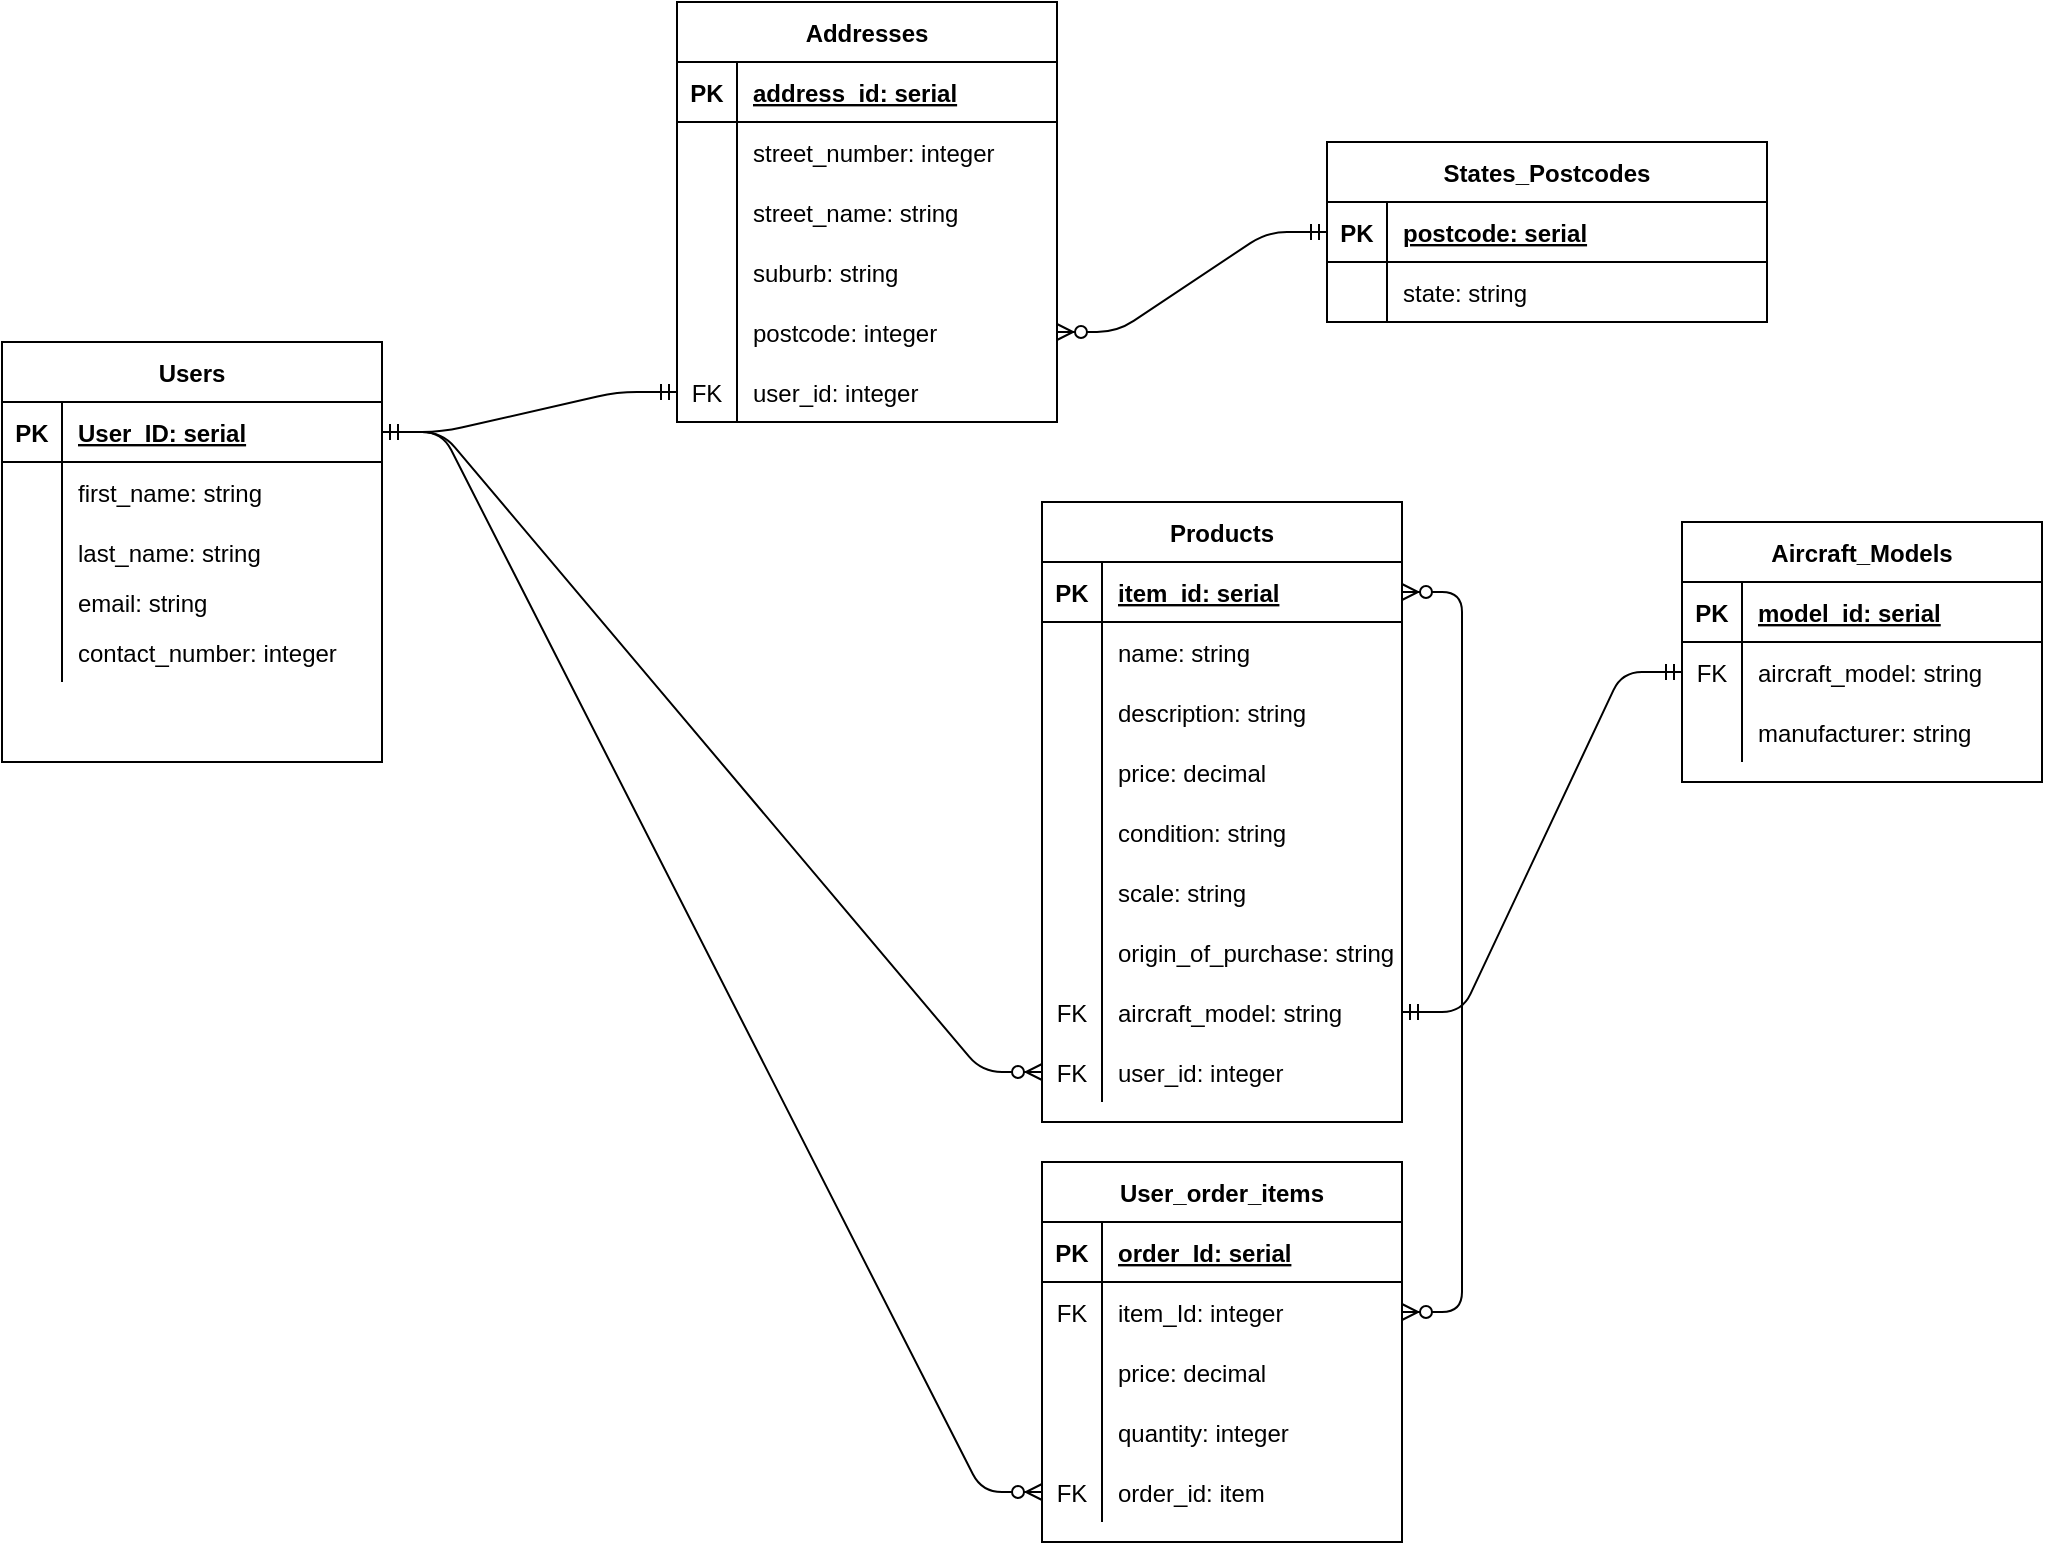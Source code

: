 <mxfile version="14.4.8" type="device"><diagram id="3QodGe3V0IziTUcoY9eo" name="Page-1"><mxGraphModel dx="1422" dy="762" grid="1" gridSize="10" guides="1" tooltips="1" connect="1" arrows="1" fold="1" page="1" pageScale="1" pageWidth="850" pageHeight="1100" math="0" shadow="0"><root><mxCell id="0"/><mxCell id="1" parent="0"/><mxCell id="DK35KVPdJZeuAkbyNvS2-1" value="Users" style="shape=table;startSize=30;container=1;collapsible=1;childLayout=tableLayout;fixedRows=1;rowLines=0;fontStyle=1;align=center;resizeLast=1;" parent="1" vertex="1"><mxGeometry x="80" y="270" width="190" height="210" as="geometry"/></mxCell><mxCell id="DK35KVPdJZeuAkbyNvS2-2" value="" style="shape=partialRectangle;collapsible=0;dropTarget=0;pointerEvents=0;fillColor=none;top=0;left=0;bottom=1;right=0;points=[[0,0.5],[1,0.5]];portConstraint=eastwest;" parent="DK35KVPdJZeuAkbyNvS2-1" vertex="1"><mxGeometry y="30" width="190" height="30" as="geometry"/></mxCell><mxCell id="DK35KVPdJZeuAkbyNvS2-3" value="PK" style="shape=partialRectangle;connectable=0;fillColor=none;top=0;left=0;bottom=0;right=0;fontStyle=1;overflow=hidden;" parent="DK35KVPdJZeuAkbyNvS2-2" vertex="1"><mxGeometry width="30" height="30" as="geometry"/></mxCell><mxCell id="DK35KVPdJZeuAkbyNvS2-4" value="User_ID: serial" style="shape=partialRectangle;connectable=0;fillColor=none;top=0;left=0;bottom=0;right=0;align=left;spacingLeft=6;fontStyle=5;overflow=hidden;" parent="DK35KVPdJZeuAkbyNvS2-2" vertex="1"><mxGeometry x="30" width="160" height="30" as="geometry"/></mxCell><mxCell id="DK35KVPdJZeuAkbyNvS2-5" value="" style="shape=partialRectangle;collapsible=0;dropTarget=0;pointerEvents=0;fillColor=none;top=0;left=0;bottom=0;right=0;points=[[0,0.5],[1,0.5]];portConstraint=eastwest;" parent="DK35KVPdJZeuAkbyNvS2-1" vertex="1"><mxGeometry y="60" width="190" height="30" as="geometry"/></mxCell><mxCell id="DK35KVPdJZeuAkbyNvS2-6" value="" style="shape=partialRectangle;connectable=0;fillColor=none;top=0;left=0;bottom=0;right=0;editable=1;overflow=hidden;" parent="DK35KVPdJZeuAkbyNvS2-5" vertex="1"><mxGeometry width="30" height="30" as="geometry"/></mxCell><mxCell id="DK35KVPdJZeuAkbyNvS2-7" value="first_name: string" style="shape=partialRectangle;connectable=0;fillColor=none;top=0;left=0;bottom=0;right=0;align=left;spacingLeft=6;overflow=hidden;" parent="DK35KVPdJZeuAkbyNvS2-5" vertex="1"><mxGeometry x="30" width="160" height="30" as="geometry"/></mxCell><mxCell id="DK35KVPdJZeuAkbyNvS2-8" value="" style="shape=partialRectangle;collapsible=0;dropTarget=0;pointerEvents=0;fillColor=none;top=0;left=0;bottom=0;right=0;points=[[0,0.5],[1,0.5]];portConstraint=eastwest;" parent="DK35KVPdJZeuAkbyNvS2-1" vertex="1"><mxGeometry y="90" width="190" height="30" as="geometry"/></mxCell><mxCell id="DK35KVPdJZeuAkbyNvS2-9" value="" style="shape=partialRectangle;connectable=0;fillColor=none;top=0;left=0;bottom=0;right=0;editable=1;overflow=hidden;" parent="DK35KVPdJZeuAkbyNvS2-8" vertex="1"><mxGeometry width="30" height="30" as="geometry"/></mxCell><mxCell id="DK35KVPdJZeuAkbyNvS2-10" value="last_name: string" style="shape=partialRectangle;connectable=0;fillColor=none;top=0;left=0;bottom=0;right=0;align=left;spacingLeft=6;overflow=hidden;" parent="DK35KVPdJZeuAkbyNvS2-8" vertex="1"><mxGeometry x="30" width="160" height="30" as="geometry"/></mxCell><mxCell id="DK35KVPdJZeuAkbyNvS2-11" value="" style="shape=partialRectangle;collapsible=0;dropTarget=0;pointerEvents=0;fillColor=none;top=0;left=0;bottom=0;right=0;points=[[0,0.5],[1,0.5]];portConstraint=eastwest;" parent="DK35KVPdJZeuAkbyNvS2-1" vertex="1"><mxGeometry y="120" width="190" height="20" as="geometry"/></mxCell><mxCell id="DK35KVPdJZeuAkbyNvS2-12" value="" style="shape=partialRectangle;connectable=0;fillColor=none;top=0;left=0;bottom=0;right=0;editable=1;overflow=hidden;" parent="DK35KVPdJZeuAkbyNvS2-11" vertex="1"><mxGeometry width="30" height="20" as="geometry"/></mxCell><mxCell id="DK35KVPdJZeuAkbyNvS2-13" value="email: string" style="shape=partialRectangle;connectable=0;fillColor=none;top=0;left=0;bottom=0;right=0;align=left;spacingLeft=6;overflow=hidden;" parent="DK35KVPdJZeuAkbyNvS2-11" vertex="1"><mxGeometry x="30" width="160" height="20" as="geometry"/></mxCell><mxCell id="DK35KVPdJZeuAkbyNvS2-28" value="" style="shape=partialRectangle;collapsible=0;dropTarget=0;pointerEvents=0;fillColor=none;top=0;left=0;bottom=0;right=0;points=[[0,0.5],[1,0.5]];portConstraint=eastwest;" parent="DK35KVPdJZeuAkbyNvS2-1" vertex="1"><mxGeometry y="140" width="190" height="30" as="geometry"/></mxCell><mxCell id="DK35KVPdJZeuAkbyNvS2-29" value="" style="shape=partialRectangle;connectable=0;fillColor=none;top=0;left=0;bottom=0;right=0;editable=1;overflow=hidden;" parent="DK35KVPdJZeuAkbyNvS2-28" vertex="1"><mxGeometry width="30" height="30" as="geometry"/></mxCell><mxCell id="DK35KVPdJZeuAkbyNvS2-30" value="contact_number: integer" style="shape=partialRectangle;connectable=0;fillColor=none;top=0;left=0;bottom=0;right=0;align=left;spacingLeft=6;overflow=hidden;" parent="DK35KVPdJZeuAkbyNvS2-28" vertex="1"><mxGeometry x="30" width="160" height="30" as="geometry"/></mxCell><mxCell id="DK35KVPdJZeuAkbyNvS2-40" value="Addresses" style="shape=table;startSize=30;container=1;collapsible=1;childLayout=tableLayout;fixedRows=1;rowLines=0;fontStyle=1;align=center;resizeLast=1;" parent="1" vertex="1"><mxGeometry x="417.5" y="100" width="190" height="210" as="geometry"/></mxCell><mxCell id="DK35KVPdJZeuAkbyNvS2-41" value="" style="shape=partialRectangle;collapsible=0;dropTarget=0;pointerEvents=0;fillColor=none;top=0;left=0;bottom=1;right=0;points=[[0,0.5],[1,0.5]];portConstraint=eastwest;" parent="DK35KVPdJZeuAkbyNvS2-40" vertex="1"><mxGeometry y="30" width="190" height="30" as="geometry"/></mxCell><mxCell id="DK35KVPdJZeuAkbyNvS2-42" value="PK" style="shape=partialRectangle;connectable=0;fillColor=none;top=0;left=0;bottom=0;right=0;fontStyle=1;overflow=hidden;" parent="DK35KVPdJZeuAkbyNvS2-41" vertex="1"><mxGeometry width="30" height="30" as="geometry"/></mxCell><mxCell id="DK35KVPdJZeuAkbyNvS2-43" value="address_id: serial" style="shape=partialRectangle;connectable=0;fillColor=none;top=0;left=0;bottom=0;right=0;align=left;spacingLeft=6;fontStyle=5;overflow=hidden;" parent="DK35KVPdJZeuAkbyNvS2-41" vertex="1"><mxGeometry x="30" width="160" height="30" as="geometry"/></mxCell><mxCell id="DK35KVPdJZeuAkbyNvS2-44" value="" style="shape=partialRectangle;collapsible=0;dropTarget=0;pointerEvents=0;fillColor=none;top=0;left=0;bottom=0;right=0;points=[[0,0.5],[1,0.5]];portConstraint=eastwest;" parent="DK35KVPdJZeuAkbyNvS2-40" vertex="1"><mxGeometry y="60" width="190" height="30" as="geometry"/></mxCell><mxCell id="DK35KVPdJZeuAkbyNvS2-45" value="" style="shape=partialRectangle;connectable=0;fillColor=none;top=0;left=0;bottom=0;right=0;editable=1;overflow=hidden;" parent="DK35KVPdJZeuAkbyNvS2-44" vertex="1"><mxGeometry width="30" height="30" as="geometry"/></mxCell><mxCell id="DK35KVPdJZeuAkbyNvS2-46" value="street_number: integer" style="shape=partialRectangle;connectable=0;fillColor=none;top=0;left=0;bottom=0;right=0;align=left;spacingLeft=6;overflow=hidden;" parent="DK35KVPdJZeuAkbyNvS2-44" vertex="1"><mxGeometry x="30" width="160" height="30" as="geometry"/></mxCell><mxCell id="DK35KVPdJZeuAkbyNvS2-47" value="" style="shape=partialRectangle;collapsible=0;dropTarget=0;pointerEvents=0;fillColor=none;top=0;left=0;bottom=0;right=0;points=[[0,0.5],[1,0.5]];portConstraint=eastwest;" parent="DK35KVPdJZeuAkbyNvS2-40" vertex="1"><mxGeometry y="90" width="190" height="30" as="geometry"/></mxCell><mxCell id="DK35KVPdJZeuAkbyNvS2-48" value="" style="shape=partialRectangle;connectable=0;fillColor=none;top=0;left=0;bottom=0;right=0;editable=1;overflow=hidden;" parent="DK35KVPdJZeuAkbyNvS2-47" vertex="1"><mxGeometry width="30" height="30" as="geometry"/></mxCell><mxCell id="DK35KVPdJZeuAkbyNvS2-49" value="street_name: string" style="shape=partialRectangle;connectable=0;fillColor=none;top=0;left=0;bottom=0;right=0;align=left;spacingLeft=6;overflow=hidden;" parent="DK35KVPdJZeuAkbyNvS2-47" vertex="1"><mxGeometry x="30" width="160" height="30" as="geometry"/></mxCell><mxCell id="DK35KVPdJZeuAkbyNvS2-50" value="" style="shape=partialRectangle;collapsible=0;dropTarget=0;pointerEvents=0;fillColor=none;top=0;left=0;bottom=0;right=0;points=[[0,0.5],[1,0.5]];portConstraint=eastwest;" parent="DK35KVPdJZeuAkbyNvS2-40" vertex="1"><mxGeometry y="120" width="190" height="30" as="geometry"/></mxCell><mxCell id="DK35KVPdJZeuAkbyNvS2-51" value="" style="shape=partialRectangle;connectable=0;fillColor=none;top=0;left=0;bottom=0;right=0;editable=1;overflow=hidden;" parent="DK35KVPdJZeuAkbyNvS2-50" vertex="1"><mxGeometry width="30" height="30" as="geometry"/></mxCell><mxCell id="DK35KVPdJZeuAkbyNvS2-52" value="suburb: string" style="shape=partialRectangle;connectable=0;fillColor=none;top=0;left=0;bottom=0;right=0;align=left;spacingLeft=6;overflow=hidden;" parent="DK35KVPdJZeuAkbyNvS2-50" vertex="1"><mxGeometry x="30" width="160" height="30" as="geometry"/></mxCell><mxCell id="DK35KVPdJZeuAkbyNvS2-53" value="" style="shape=partialRectangle;collapsible=0;dropTarget=0;pointerEvents=0;fillColor=none;top=0;left=0;bottom=0;right=0;points=[[0,0.5],[1,0.5]];portConstraint=eastwest;" parent="DK35KVPdJZeuAkbyNvS2-40" vertex="1"><mxGeometry y="150" width="190" height="30" as="geometry"/></mxCell><mxCell id="DK35KVPdJZeuAkbyNvS2-54" value="" style="shape=partialRectangle;connectable=0;fillColor=none;top=0;left=0;bottom=0;right=0;editable=1;overflow=hidden;" parent="DK35KVPdJZeuAkbyNvS2-53" vertex="1"><mxGeometry width="30" height="30" as="geometry"/></mxCell><mxCell id="DK35KVPdJZeuAkbyNvS2-55" value="postcode: integer" style="shape=partialRectangle;connectable=0;fillColor=none;top=0;left=0;bottom=0;right=0;align=left;spacingLeft=6;overflow=hidden;" parent="DK35KVPdJZeuAkbyNvS2-53" vertex="1"><mxGeometry x="30" width="160" height="30" as="geometry"/></mxCell><mxCell id="WpJ1RDhbAOytlN1iicSV-17" value="" style="shape=partialRectangle;collapsible=0;dropTarget=0;pointerEvents=0;fillColor=none;top=0;left=0;bottom=0;right=0;points=[[0,0.5],[1,0.5]];portConstraint=eastwest;" parent="DK35KVPdJZeuAkbyNvS2-40" vertex="1"><mxGeometry y="180" width="190" height="30" as="geometry"/></mxCell><mxCell id="WpJ1RDhbAOytlN1iicSV-18" value="FK" style="shape=partialRectangle;connectable=0;fillColor=none;top=0;left=0;bottom=0;right=0;editable=1;overflow=hidden;" parent="WpJ1RDhbAOytlN1iicSV-17" vertex="1"><mxGeometry width="30" height="30" as="geometry"/></mxCell><mxCell id="WpJ1RDhbAOytlN1iicSV-19" value="user_id: integer" style="shape=partialRectangle;connectable=0;fillColor=none;top=0;left=0;bottom=0;right=0;align=left;spacingLeft=6;overflow=hidden;" parent="WpJ1RDhbAOytlN1iicSV-17" vertex="1"><mxGeometry x="30" width="160" height="30" as="geometry"/></mxCell><mxCell id="DK35KVPdJZeuAkbyNvS2-56" value="States_Postcodes" style="shape=table;startSize=30;container=1;collapsible=1;childLayout=tableLayout;fixedRows=1;rowLines=0;fontStyle=1;align=center;resizeLast=1;" parent="1" vertex="1"><mxGeometry x="742.5" y="170" width="220" height="90" as="geometry"/></mxCell><mxCell id="DK35KVPdJZeuAkbyNvS2-57" value="" style="shape=partialRectangle;collapsible=0;dropTarget=0;pointerEvents=0;fillColor=none;top=0;left=0;bottom=1;right=0;points=[[0,0.5],[1,0.5]];portConstraint=eastwest;" parent="DK35KVPdJZeuAkbyNvS2-56" vertex="1"><mxGeometry y="30" width="220" height="30" as="geometry"/></mxCell><mxCell id="DK35KVPdJZeuAkbyNvS2-58" value="PK" style="shape=partialRectangle;connectable=0;fillColor=none;top=0;left=0;bottom=0;right=0;fontStyle=1;overflow=hidden;" parent="DK35KVPdJZeuAkbyNvS2-57" vertex="1"><mxGeometry width="30" height="30" as="geometry"/></mxCell><mxCell id="DK35KVPdJZeuAkbyNvS2-59" value="postcode: serial" style="shape=partialRectangle;connectable=0;fillColor=none;top=0;left=0;bottom=0;right=0;align=left;spacingLeft=6;fontStyle=5;overflow=hidden;" parent="DK35KVPdJZeuAkbyNvS2-57" vertex="1"><mxGeometry x="30" width="190" height="30" as="geometry"/></mxCell><mxCell id="DK35KVPdJZeuAkbyNvS2-60" value="" style="shape=partialRectangle;collapsible=0;dropTarget=0;pointerEvents=0;fillColor=none;top=0;left=0;bottom=0;right=0;points=[[0,0.5],[1,0.5]];portConstraint=eastwest;" parent="DK35KVPdJZeuAkbyNvS2-56" vertex="1"><mxGeometry y="60" width="220" height="30" as="geometry"/></mxCell><mxCell id="DK35KVPdJZeuAkbyNvS2-61" value="" style="shape=partialRectangle;connectable=0;fillColor=none;top=0;left=0;bottom=0;right=0;editable=1;overflow=hidden;" parent="DK35KVPdJZeuAkbyNvS2-60" vertex="1"><mxGeometry width="30" height="30" as="geometry"/></mxCell><mxCell id="DK35KVPdJZeuAkbyNvS2-62" value="state: string" style="shape=partialRectangle;connectable=0;fillColor=none;top=0;left=0;bottom=0;right=0;align=left;spacingLeft=6;overflow=hidden;" parent="DK35KVPdJZeuAkbyNvS2-60" vertex="1"><mxGeometry x="30" width="190" height="30" as="geometry"/></mxCell><mxCell id="DK35KVPdJZeuAkbyNvS2-86" value="User_order_items" style="shape=table;startSize=30;container=1;collapsible=1;childLayout=tableLayout;fixedRows=1;rowLines=0;fontStyle=1;align=center;resizeLast=1;" parent="1" vertex="1"><mxGeometry x="600" y="680" width="180" height="190" as="geometry"/></mxCell><mxCell id="DK35KVPdJZeuAkbyNvS2-87" value="" style="shape=partialRectangle;collapsible=0;dropTarget=0;pointerEvents=0;fillColor=none;top=0;left=0;bottom=1;right=0;points=[[0,0.5],[1,0.5]];portConstraint=eastwest;" parent="DK35KVPdJZeuAkbyNvS2-86" vertex="1"><mxGeometry y="30" width="180" height="30" as="geometry"/></mxCell><mxCell id="DK35KVPdJZeuAkbyNvS2-88" value="PK" style="shape=partialRectangle;connectable=0;fillColor=none;top=0;left=0;bottom=0;right=0;fontStyle=1;overflow=hidden;" parent="DK35KVPdJZeuAkbyNvS2-87" vertex="1"><mxGeometry width="30" height="30" as="geometry"/></mxCell><mxCell id="DK35KVPdJZeuAkbyNvS2-89" value="order_Id: serial" style="shape=partialRectangle;connectable=0;fillColor=none;top=0;left=0;bottom=0;right=0;align=left;spacingLeft=6;fontStyle=5;overflow=hidden;" parent="DK35KVPdJZeuAkbyNvS2-87" vertex="1"><mxGeometry x="30" width="150" height="30" as="geometry"/></mxCell><mxCell id="DK35KVPdJZeuAkbyNvS2-90" value="" style="shape=partialRectangle;collapsible=0;dropTarget=0;pointerEvents=0;fillColor=none;top=0;left=0;bottom=0;right=0;points=[[0,0.5],[1,0.5]];portConstraint=eastwest;" parent="DK35KVPdJZeuAkbyNvS2-86" vertex="1"><mxGeometry y="60" width="180" height="30" as="geometry"/></mxCell><mxCell id="DK35KVPdJZeuAkbyNvS2-91" value="FK" style="shape=partialRectangle;connectable=0;fillColor=none;top=0;left=0;bottom=0;right=0;editable=1;overflow=hidden;" parent="DK35KVPdJZeuAkbyNvS2-90" vertex="1"><mxGeometry width="30" height="30" as="geometry"/></mxCell><mxCell id="DK35KVPdJZeuAkbyNvS2-92" value="item_Id: integer" style="shape=partialRectangle;connectable=0;fillColor=none;top=0;left=0;bottom=0;right=0;align=left;spacingLeft=6;overflow=hidden;" parent="DK35KVPdJZeuAkbyNvS2-90" vertex="1"><mxGeometry x="30" width="150" height="30" as="geometry"/></mxCell><mxCell id="DK35KVPdJZeuAkbyNvS2-93" value="" style="shape=partialRectangle;collapsible=0;dropTarget=0;pointerEvents=0;fillColor=none;top=0;left=0;bottom=0;right=0;points=[[0,0.5],[1,0.5]];portConstraint=eastwest;" parent="DK35KVPdJZeuAkbyNvS2-86" vertex="1"><mxGeometry y="90" width="180" height="30" as="geometry"/></mxCell><mxCell id="DK35KVPdJZeuAkbyNvS2-94" value="" style="shape=partialRectangle;connectable=0;fillColor=none;top=0;left=0;bottom=0;right=0;editable=1;overflow=hidden;" parent="DK35KVPdJZeuAkbyNvS2-93" vertex="1"><mxGeometry width="30" height="30" as="geometry"/></mxCell><mxCell id="DK35KVPdJZeuAkbyNvS2-95" value="price: decimal" style="shape=partialRectangle;connectable=0;fillColor=none;top=0;left=0;bottom=0;right=0;align=left;spacingLeft=6;overflow=hidden;" parent="DK35KVPdJZeuAkbyNvS2-93" vertex="1"><mxGeometry x="30" width="150" height="30" as="geometry"/></mxCell><mxCell id="DK35KVPdJZeuAkbyNvS2-96" value="" style="shape=partialRectangle;collapsible=0;dropTarget=0;pointerEvents=0;fillColor=none;top=0;left=0;bottom=0;right=0;points=[[0,0.5],[1,0.5]];portConstraint=eastwest;" parent="DK35KVPdJZeuAkbyNvS2-86" vertex="1"><mxGeometry y="120" width="180" height="30" as="geometry"/></mxCell><mxCell id="DK35KVPdJZeuAkbyNvS2-97" value="" style="shape=partialRectangle;connectable=0;fillColor=none;top=0;left=0;bottom=0;right=0;editable=1;overflow=hidden;" parent="DK35KVPdJZeuAkbyNvS2-96" vertex="1"><mxGeometry width="30" height="30" as="geometry"/></mxCell><mxCell id="DK35KVPdJZeuAkbyNvS2-98" value="quantity: integer" style="shape=partialRectangle;connectable=0;fillColor=none;top=0;left=0;bottom=0;right=0;align=left;spacingLeft=6;overflow=hidden;" parent="DK35KVPdJZeuAkbyNvS2-96" vertex="1"><mxGeometry x="30" width="150" height="30" as="geometry"/></mxCell><mxCell id="uwaTmogDWFW5ZFLImmJB-7" value="" style="shape=partialRectangle;collapsible=0;dropTarget=0;pointerEvents=0;fillColor=none;top=0;left=0;bottom=0;right=0;points=[[0,0.5],[1,0.5]];portConstraint=eastwest;" parent="DK35KVPdJZeuAkbyNvS2-86" vertex="1"><mxGeometry y="150" width="180" height="30" as="geometry"/></mxCell><mxCell id="uwaTmogDWFW5ZFLImmJB-8" value="FK" style="shape=partialRectangle;connectable=0;fillColor=none;top=0;left=0;bottom=0;right=0;editable=1;overflow=hidden;" parent="uwaTmogDWFW5ZFLImmJB-7" vertex="1"><mxGeometry width="30" height="30" as="geometry"/></mxCell><mxCell id="uwaTmogDWFW5ZFLImmJB-9" value="order_id: item" style="shape=partialRectangle;connectable=0;fillColor=none;top=0;left=0;bottom=0;right=0;align=left;spacingLeft=6;overflow=hidden;" parent="uwaTmogDWFW5ZFLImmJB-7" vertex="1"><mxGeometry x="30" width="150" height="30" as="geometry"/></mxCell><mxCell id="DK35KVPdJZeuAkbyNvS2-113" value="Products" style="shape=table;startSize=30;container=1;collapsible=1;childLayout=tableLayout;fixedRows=1;rowLines=0;fontStyle=1;align=center;resizeLast=1;" parent="1" vertex="1"><mxGeometry x="600" y="350" width="180" height="310" as="geometry"/></mxCell><mxCell id="DK35KVPdJZeuAkbyNvS2-114" value="" style="shape=partialRectangle;collapsible=0;dropTarget=0;pointerEvents=0;fillColor=none;top=0;left=0;bottom=1;right=0;points=[[0,0.5],[1,0.5]];portConstraint=eastwest;" parent="DK35KVPdJZeuAkbyNvS2-113" vertex="1"><mxGeometry y="30" width="180" height="30" as="geometry"/></mxCell><mxCell id="DK35KVPdJZeuAkbyNvS2-115" value="PK" style="shape=partialRectangle;connectable=0;fillColor=none;top=0;left=0;bottom=0;right=0;fontStyle=1;overflow=hidden;" parent="DK35KVPdJZeuAkbyNvS2-114" vertex="1"><mxGeometry width="30" height="30" as="geometry"/></mxCell><mxCell id="DK35KVPdJZeuAkbyNvS2-116" value="item_id: serial" style="shape=partialRectangle;connectable=0;fillColor=none;top=0;left=0;bottom=0;right=0;align=left;spacingLeft=6;fontStyle=5;overflow=hidden;" parent="DK35KVPdJZeuAkbyNvS2-114" vertex="1"><mxGeometry x="30" width="150" height="30" as="geometry"/></mxCell><mxCell id="DK35KVPdJZeuAkbyNvS2-117" value="" style="shape=partialRectangle;collapsible=0;dropTarget=0;pointerEvents=0;fillColor=none;top=0;left=0;bottom=0;right=0;points=[[0,0.5],[1,0.5]];portConstraint=eastwest;" parent="DK35KVPdJZeuAkbyNvS2-113" vertex="1"><mxGeometry y="60" width="180" height="30" as="geometry"/></mxCell><mxCell id="DK35KVPdJZeuAkbyNvS2-118" value="" style="shape=partialRectangle;connectable=0;fillColor=none;top=0;left=0;bottom=0;right=0;editable=1;overflow=hidden;" parent="DK35KVPdJZeuAkbyNvS2-117" vertex="1"><mxGeometry width="30" height="30" as="geometry"/></mxCell><mxCell id="DK35KVPdJZeuAkbyNvS2-119" value="name: string" style="shape=partialRectangle;connectable=0;fillColor=none;top=0;left=0;bottom=0;right=0;align=left;spacingLeft=6;overflow=hidden;" parent="DK35KVPdJZeuAkbyNvS2-117" vertex="1"><mxGeometry x="30" width="150" height="30" as="geometry"/></mxCell><mxCell id="DK35KVPdJZeuAkbyNvS2-120" value="" style="shape=partialRectangle;collapsible=0;dropTarget=0;pointerEvents=0;fillColor=none;top=0;left=0;bottom=0;right=0;points=[[0,0.5],[1,0.5]];portConstraint=eastwest;" parent="DK35KVPdJZeuAkbyNvS2-113" vertex="1"><mxGeometry y="90" width="180" height="30" as="geometry"/></mxCell><mxCell id="DK35KVPdJZeuAkbyNvS2-121" value="" style="shape=partialRectangle;connectable=0;fillColor=none;top=0;left=0;bottom=0;right=0;editable=1;overflow=hidden;" parent="DK35KVPdJZeuAkbyNvS2-120" vertex="1"><mxGeometry width="30" height="30" as="geometry"/></mxCell><mxCell id="DK35KVPdJZeuAkbyNvS2-122" value="description: string" style="shape=partialRectangle;connectable=0;fillColor=none;top=0;left=0;bottom=0;right=0;align=left;spacingLeft=6;overflow=hidden;" parent="DK35KVPdJZeuAkbyNvS2-120" vertex="1"><mxGeometry x="30" width="150" height="30" as="geometry"/></mxCell><mxCell id="DK35KVPdJZeuAkbyNvS2-123" value="" style="shape=partialRectangle;collapsible=0;dropTarget=0;pointerEvents=0;fillColor=none;top=0;left=0;bottom=0;right=0;points=[[0,0.5],[1,0.5]];portConstraint=eastwest;" parent="DK35KVPdJZeuAkbyNvS2-113" vertex="1"><mxGeometry y="120" width="180" height="30" as="geometry"/></mxCell><mxCell id="DK35KVPdJZeuAkbyNvS2-124" value="" style="shape=partialRectangle;connectable=0;fillColor=none;top=0;left=0;bottom=0;right=0;editable=1;overflow=hidden;" parent="DK35KVPdJZeuAkbyNvS2-123" vertex="1"><mxGeometry width="30" height="30" as="geometry"/></mxCell><mxCell id="DK35KVPdJZeuAkbyNvS2-125" value="price: decimal" style="shape=partialRectangle;connectable=0;fillColor=none;top=0;left=0;bottom=0;right=0;align=left;spacingLeft=6;overflow=hidden;" parent="DK35KVPdJZeuAkbyNvS2-123" vertex="1"><mxGeometry x="30" width="150" height="30" as="geometry"/></mxCell><mxCell id="uwaTmogDWFW5ZFLImmJB-10" value="" style="shape=partialRectangle;collapsible=0;dropTarget=0;pointerEvents=0;fillColor=none;top=0;left=0;bottom=0;right=0;points=[[0,0.5],[1,0.5]];portConstraint=eastwest;" parent="DK35KVPdJZeuAkbyNvS2-113" vertex="1"><mxGeometry y="150" width="180" height="30" as="geometry"/></mxCell><mxCell id="uwaTmogDWFW5ZFLImmJB-11" value="" style="shape=partialRectangle;connectable=0;fillColor=none;top=0;left=0;bottom=0;right=0;editable=1;overflow=hidden;" parent="uwaTmogDWFW5ZFLImmJB-10" vertex="1"><mxGeometry width="30" height="30" as="geometry"/></mxCell><mxCell id="uwaTmogDWFW5ZFLImmJB-12" value="condition: string" style="shape=partialRectangle;connectable=0;fillColor=none;top=0;left=0;bottom=0;right=0;align=left;spacingLeft=6;overflow=hidden;" parent="uwaTmogDWFW5ZFLImmJB-10" vertex="1"><mxGeometry x="30" width="150" height="30" as="geometry"/></mxCell><mxCell id="4TnrwtErxXe77J8_PG0E-1" value="" style="shape=partialRectangle;collapsible=0;dropTarget=0;pointerEvents=0;fillColor=none;top=0;left=0;bottom=0;right=0;points=[[0,0.5],[1,0.5]];portConstraint=eastwest;" parent="DK35KVPdJZeuAkbyNvS2-113" vertex="1"><mxGeometry y="180" width="180" height="30" as="geometry"/></mxCell><mxCell id="4TnrwtErxXe77J8_PG0E-2" value="" style="shape=partialRectangle;connectable=0;fillColor=none;top=0;left=0;bottom=0;right=0;editable=1;overflow=hidden;" parent="4TnrwtErxXe77J8_PG0E-1" vertex="1"><mxGeometry width="30" height="30" as="geometry"/></mxCell><mxCell id="4TnrwtErxXe77J8_PG0E-3" value="" style="shape=partialRectangle;connectable=0;fillColor=none;top=0;left=0;bottom=0;right=0;align=left;spacingLeft=6;overflow=hidden;" parent="4TnrwtErxXe77J8_PG0E-1" vertex="1"><mxGeometry x="30" width="150" height="30" as="geometry"/></mxCell><mxCell id="4TnrwtErxXe77J8_PG0E-4" value="" style="shape=partialRectangle;collapsible=0;dropTarget=0;pointerEvents=0;fillColor=none;top=0;left=0;bottom=0;right=0;points=[[0,0.5],[1,0.5]];portConstraint=eastwest;" parent="DK35KVPdJZeuAkbyNvS2-113" vertex="1"><mxGeometry y="210" width="180" height="30" as="geometry"/></mxCell><mxCell id="4TnrwtErxXe77J8_PG0E-5" value="" style="shape=partialRectangle;connectable=0;fillColor=none;top=0;left=0;bottom=0;right=0;editable=1;overflow=hidden;" parent="4TnrwtErxXe77J8_PG0E-4" vertex="1"><mxGeometry width="30" height="30" as="geometry"/></mxCell><mxCell id="4TnrwtErxXe77J8_PG0E-6" value="origin_of_purchase: string" style="shape=partialRectangle;connectable=0;fillColor=none;top=0;left=0;bottom=0;right=0;align=left;spacingLeft=6;overflow=hidden;" parent="4TnrwtErxXe77J8_PG0E-4" vertex="1"><mxGeometry x="30" width="150" height="30" as="geometry"/></mxCell><mxCell id="4TnrwtErxXe77J8_PG0E-8" value="" style="shape=partialRectangle;collapsible=0;dropTarget=0;pointerEvents=0;fillColor=none;top=0;left=0;bottom=0;right=0;points=[[0,0.5],[1,0.5]];portConstraint=eastwest;" parent="DK35KVPdJZeuAkbyNvS2-113" vertex="1"><mxGeometry y="240" width="180" height="30" as="geometry"/></mxCell><mxCell id="4TnrwtErxXe77J8_PG0E-9" value="FK" style="shape=partialRectangle;connectable=0;fillColor=none;top=0;left=0;bottom=0;right=0;editable=1;overflow=hidden;" parent="4TnrwtErxXe77J8_PG0E-8" vertex="1"><mxGeometry width="30" height="30" as="geometry"/></mxCell><mxCell id="4TnrwtErxXe77J8_PG0E-10" value="aircraft_model: string" style="shape=partialRectangle;connectable=0;fillColor=none;top=0;left=0;bottom=0;right=0;align=left;spacingLeft=6;overflow=hidden;" parent="4TnrwtErxXe77J8_PG0E-8" vertex="1"><mxGeometry x="30" width="150" height="30" as="geometry"/></mxCell><mxCell id="4TnrwtErxXe77J8_PG0E-27" value="" style="shape=partialRectangle;collapsible=0;dropTarget=0;pointerEvents=0;fillColor=none;top=0;left=0;bottom=0;right=0;points=[[0,0.5],[1,0.5]];portConstraint=eastwest;" parent="DK35KVPdJZeuAkbyNvS2-113" vertex="1"><mxGeometry y="270" width="180" height="30" as="geometry"/></mxCell><mxCell id="4TnrwtErxXe77J8_PG0E-28" value="FK" style="shape=partialRectangle;connectable=0;fillColor=none;top=0;left=0;bottom=0;right=0;editable=1;overflow=hidden;" parent="4TnrwtErxXe77J8_PG0E-27" vertex="1"><mxGeometry width="30" height="30" as="geometry"/></mxCell><mxCell id="4TnrwtErxXe77J8_PG0E-29" value="user_id: integer" style="shape=partialRectangle;connectable=0;fillColor=none;top=0;left=0;bottom=0;right=0;align=left;spacingLeft=6;overflow=hidden;" parent="4TnrwtErxXe77J8_PG0E-27" vertex="1"><mxGeometry x="30" width="150" height="30" as="geometry"/></mxCell><mxCell id="WpJ1RDhbAOytlN1iicSV-21" value="" style="edgeStyle=entityRelationEdgeStyle;fontSize=12;html=1;endArrow=ERzeroToMany;startArrow=ERmandOne;exitX=0;exitY=0.5;exitDx=0;exitDy=0;" parent="1" source="DK35KVPdJZeuAkbyNvS2-57" target="DK35KVPdJZeuAkbyNvS2-53" edge="1"><mxGeometry width="100" height="100" relative="1" as="geometry"><mxPoint x="747.5" y="460" as="sourcePoint"/><mxPoint x="847.5" y="360" as="targetPoint"/></mxGeometry></mxCell><mxCell id="WpJ1RDhbAOytlN1iicSV-41" value="" style="edgeStyle=entityRelationEdgeStyle;fontSize=12;html=1;endArrow=ERmandOne;startArrow=ERmandOne;entryX=0;entryY=0.5;entryDx=0;entryDy=0;exitX=1;exitY=0.5;exitDx=0;exitDy=0;" parent="1" source="DK35KVPdJZeuAkbyNvS2-2" target="WpJ1RDhbAOytlN1iicSV-17" edge="1"><mxGeometry width="100" height="100" relative="1" as="geometry"><mxPoint x="330" y="400" as="sourcePoint"/><mxPoint x="430" y="300" as="targetPoint"/></mxGeometry></mxCell><mxCell id="WpJ1RDhbAOytlN1iicSV-43" value="" style="edgeStyle=entityRelationEdgeStyle;fontSize=12;html=1;endArrow=ERzeroToMany;startArrow=ERmandOne;" parent="1" source="DK35KVPdJZeuAkbyNvS2-2" target="uwaTmogDWFW5ZFLImmJB-7" edge="1"><mxGeometry width="100" height="100" relative="1" as="geometry"><mxPoint x="-30" y="240" as="sourcePoint"/><mxPoint x="330" y="665" as="targetPoint"/></mxGeometry></mxCell><mxCell id="uwaTmogDWFW5ZFLImmJB-4" value="" style="edgeStyle=entityRelationEdgeStyle;fontSize=12;html=1;endArrow=ERzeroToMany;endFill=1;startArrow=ERzeroToMany;exitX=1;exitY=0.5;exitDx=0;exitDy=0;entryX=1;entryY=0.5;entryDx=0;entryDy=0;" parent="1" source="DK35KVPdJZeuAkbyNvS2-90" target="DK35KVPdJZeuAkbyNvS2-114" edge="1"><mxGeometry width="100" height="100" relative="1" as="geometry"><mxPoint x="860" y="770" as="sourcePoint"/><mxPoint x="870" y="480" as="targetPoint"/></mxGeometry></mxCell><mxCell id="uwaTmogDWFW5ZFLImmJB-13" value="" style="edgeStyle=entityRelationEdgeStyle;fontSize=12;html=1;endArrow=ERzeroToMany;startArrow=ERmandOne;exitX=1;exitY=0.5;exitDx=0;exitDy=0;entryX=0;entryY=0.5;entryDx=0;entryDy=0;" parent="1" source="DK35KVPdJZeuAkbyNvS2-2" target="4TnrwtErxXe77J8_PG0E-27" edge="1"><mxGeometry width="100" height="100" relative="1" as="geometry"><mxPoint x="410" y="470" as="sourcePoint"/><mxPoint x="510" y="370" as="targetPoint"/></mxGeometry></mxCell><mxCell id="4TnrwtErxXe77J8_PG0E-7" value="scale: string" style="shape=partialRectangle;connectable=0;fillColor=none;top=0;left=0;bottom=0;right=0;align=left;spacingLeft=6;overflow=hidden;" parent="1" vertex="1"><mxGeometry x="630" y="530" width="150" height="30" as="geometry"/></mxCell><mxCell id="4TnrwtErxXe77J8_PG0E-12" value="Aircraft_Models" style="shape=table;startSize=30;container=1;collapsible=1;childLayout=tableLayout;fixedRows=1;rowLines=0;fontStyle=1;align=center;resizeLast=1;" parent="1" vertex="1"><mxGeometry x="920" y="360" width="180" height="130" as="geometry"/></mxCell><mxCell id="4TnrwtErxXe77J8_PG0E-13" value="" style="shape=partialRectangle;collapsible=0;dropTarget=0;pointerEvents=0;fillColor=none;top=0;left=0;bottom=1;right=0;points=[[0,0.5],[1,0.5]];portConstraint=eastwest;" parent="4TnrwtErxXe77J8_PG0E-12" vertex="1"><mxGeometry y="30" width="180" height="30" as="geometry"/></mxCell><mxCell id="4TnrwtErxXe77J8_PG0E-14" value="PK" style="shape=partialRectangle;connectable=0;fillColor=none;top=0;left=0;bottom=0;right=0;fontStyle=1;overflow=hidden;" parent="4TnrwtErxXe77J8_PG0E-13" vertex="1"><mxGeometry width="30" height="30" as="geometry"/></mxCell><mxCell id="4TnrwtErxXe77J8_PG0E-15" value="model_id: serial" style="shape=partialRectangle;connectable=0;fillColor=none;top=0;left=0;bottom=0;right=0;align=left;spacingLeft=6;fontStyle=5;overflow=hidden;" parent="4TnrwtErxXe77J8_PG0E-13" vertex="1"><mxGeometry x="30" width="150" height="30" as="geometry"/></mxCell><mxCell id="4TnrwtErxXe77J8_PG0E-16" value="" style="shape=partialRectangle;collapsible=0;dropTarget=0;pointerEvents=0;fillColor=none;top=0;left=0;bottom=0;right=0;points=[[0,0.5],[1,0.5]];portConstraint=eastwest;" parent="4TnrwtErxXe77J8_PG0E-12" vertex="1"><mxGeometry y="60" width="180" height="30" as="geometry"/></mxCell><mxCell id="4TnrwtErxXe77J8_PG0E-17" value="FK" style="shape=partialRectangle;connectable=0;fillColor=none;top=0;left=0;bottom=0;right=0;editable=1;overflow=hidden;" parent="4TnrwtErxXe77J8_PG0E-16" vertex="1"><mxGeometry width="30" height="30" as="geometry"/></mxCell><mxCell id="4TnrwtErxXe77J8_PG0E-18" value="aircraft_model: string" style="shape=partialRectangle;connectable=0;fillColor=none;top=0;left=0;bottom=0;right=0;align=left;spacingLeft=6;overflow=hidden;" parent="4TnrwtErxXe77J8_PG0E-16" vertex="1"><mxGeometry x="30" width="150" height="30" as="geometry"/></mxCell><mxCell id="4TnrwtErxXe77J8_PG0E-19" value="" style="shape=partialRectangle;collapsible=0;dropTarget=0;pointerEvents=0;fillColor=none;top=0;left=0;bottom=0;right=0;points=[[0,0.5],[1,0.5]];portConstraint=eastwest;" parent="4TnrwtErxXe77J8_PG0E-12" vertex="1"><mxGeometry y="90" width="180" height="30" as="geometry"/></mxCell><mxCell id="4TnrwtErxXe77J8_PG0E-20" value="" style="shape=partialRectangle;connectable=0;fillColor=none;top=0;left=0;bottom=0;right=0;editable=1;overflow=hidden;" parent="4TnrwtErxXe77J8_PG0E-19" vertex="1"><mxGeometry width="30" height="30" as="geometry"/></mxCell><mxCell id="4TnrwtErxXe77J8_PG0E-21" value="manufacturer: string" style="shape=partialRectangle;connectable=0;fillColor=none;top=0;left=0;bottom=0;right=0;align=left;spacingLeft=6;overflow=hidden;" parent="4TnrwtErxXe77J8_PG0E-19" vertex="1"><mxGeometry x="30" width="150" height="30" as="geometry"/></mxCell><mxCell id="4TnrwtErxXe77J8_PG0E-25" value="" style="edgeStyle=entityRelationEdgeStyle;fontSize=12;html=1;endArrow=ERmandOne;startArrow=ERmandOne;exitX=1;exitY=0.5;exitDx=0;exitDy=0;" parent="1" source="4TnrwtErxXe77J8_PG0E-8" target="4TnrwtErxXe77J8_PG0E-16" edge="1"><mxGeometry width="100" height="100" relative="1" as="geometry"><mxPoint x="1000" y="730" as="sourcePoint"/><mxPoint x="1100" y="630" as="targetPoint"/></mxGeometry></mxCell></root></mxGraphModel></diagram></mxfile>